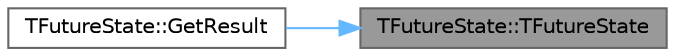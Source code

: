 digraph "TFutureState::TFutureState"
{
 // INTERACTIVE_SVG=YES
 // LATEX_PDF_SIZE
  bgcolor="transparent";
  edge [fontname=Helvetica,fontsize=10,labelfontname=Helvetica,labelfontsize=10];
  node [fontname=Helvetica,fontsize=10,shape=box,height=0.2,width=0.4];
  rankdir="RL";
  Node1 [id="Node000001",label="TFutureState::TFutureState",height=0.2,width=0.4,color="gray40", fillcolor="grey60", style="filled", fontcolor="black",tooltip="Default constructor."];
  Node1 -> Node2 [id="edge1_Node000001_Node000002",dir="back",color="steelblue1",style="solid",tooltip=" "];
  Node2 [id="Node000002",label="TFutureState::GetResult",height=0.2,width=0.4,color="grey40", fillcolor="white", style="filled",URL="$d6/d08/classTFutureState.html#ae46149471835332f87d1d5c43fd4bdd1",tooltip=" "];
}
